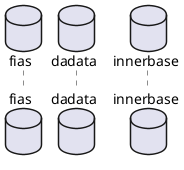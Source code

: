 @startuml fias

database fias as dbfias
database dadata as dbta
database  innerbase as dbbill


/'


'/


@enduml